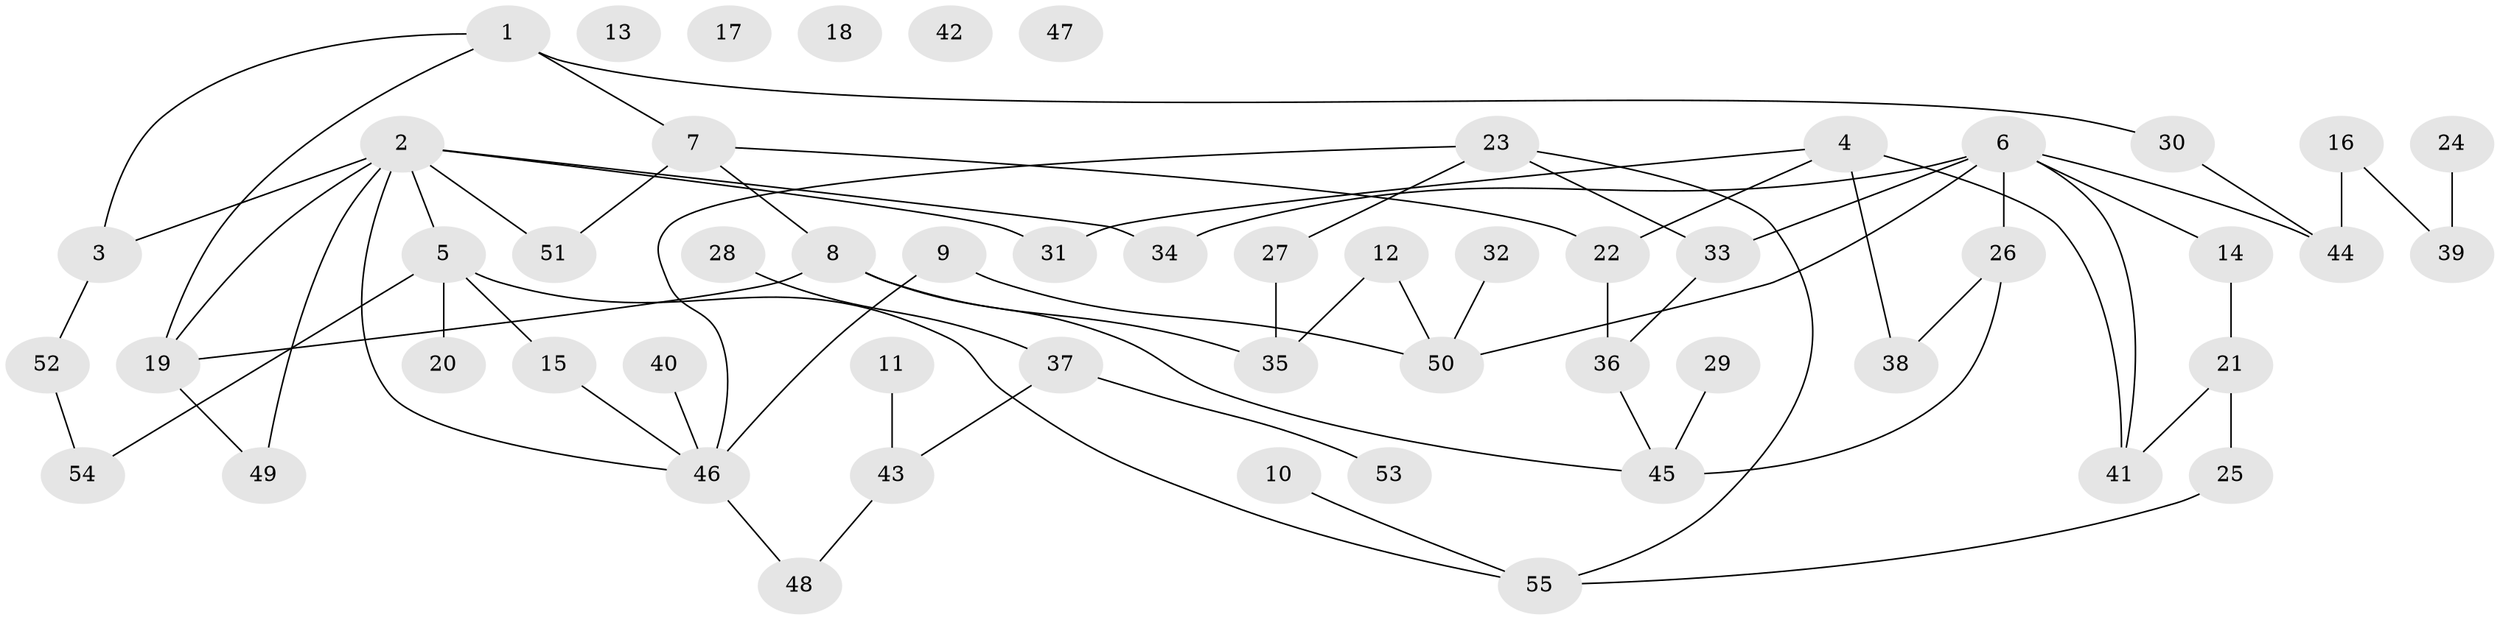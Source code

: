 // Generated by graph-tools (version 1.1) at 2025/49/03/09/25 03:49:07]
// undirected, 55 vertices, 69 edges
graph export_dot {
graph [start="1"]
  node [color=gray90,style=filled];
  1;
  2;
  3;
  4;
  5;
  6;
  7;
  8;
  9;
  10;
  11;
  12;
  13;
  14;
  15;
  16;
  17;
  18;
  19;
  20;
  21;
  22;
  23;
  24;
  25;
  26;
  27;
  28;
  29;
  30;
  31;
  32;
  33;
  34;
  35;
  36;
  37;
  38;
  39;
  40;
  41;
  42;
  43;
  44;
  45;
  46;
  47;
  48;
  49;
  50;
  51;
  52;
  53;
  54;
  55;
  1 -- 3;
  1 -- 7;
  1 -- 19;
  1 -- 30;
  2 -- 3;
  2 -- 5;
  2 -- 19;
  2 -- 31;
  2 -- 34;
  2 -- 46;
  2 -- 49;
  2 -- 51;
  3 -- 52;
  4 -- 22;
  4 -- 31;
  4 -- 38;
  4 -- 41;
  5 -- 15;
  5 -- 20;
  5 -- 54;
  5 -- 55;
  6 -- 14;
  6 -- 26;
  6 -- 33;
  6 -- 34;
  6 -- 41;
  6 -- 44;
  6 -- 50;
  7 -- 8;
  7 -- 22;
  7 -- 51;
  8 -- 19;
  8 -- 35;
  8 -- 45;
  9 -- 46;
  9 -- 50;
  10 -- 55;
  11 -- 43;
  12 -- 35;
  12 -- 50;
  14 -- 21;
  15 -- 46;
  16 -- 39;
  16 -- 44;
  19 -- 49;
  21 -- 25;
  21 -- 41;
  22 -- 36;
  23 -- 27;
  23 -- 33;
  23 -- 46;
  23 -- 55;
  24 -- 39;
  25 -- 55;
  26 -- 38;
  26 -- 45;
  27 -- 35;
  28 -- 37;
  29 -- 45;
  30 -- 44;
  32 -- 50;
  33 -- 36;
  36 -- 45;
  37 -- 43;
  37 -- 53;
  40 -- 46;
  43 -- 48;
  46 -- 48;
  52 -- 54;
}
